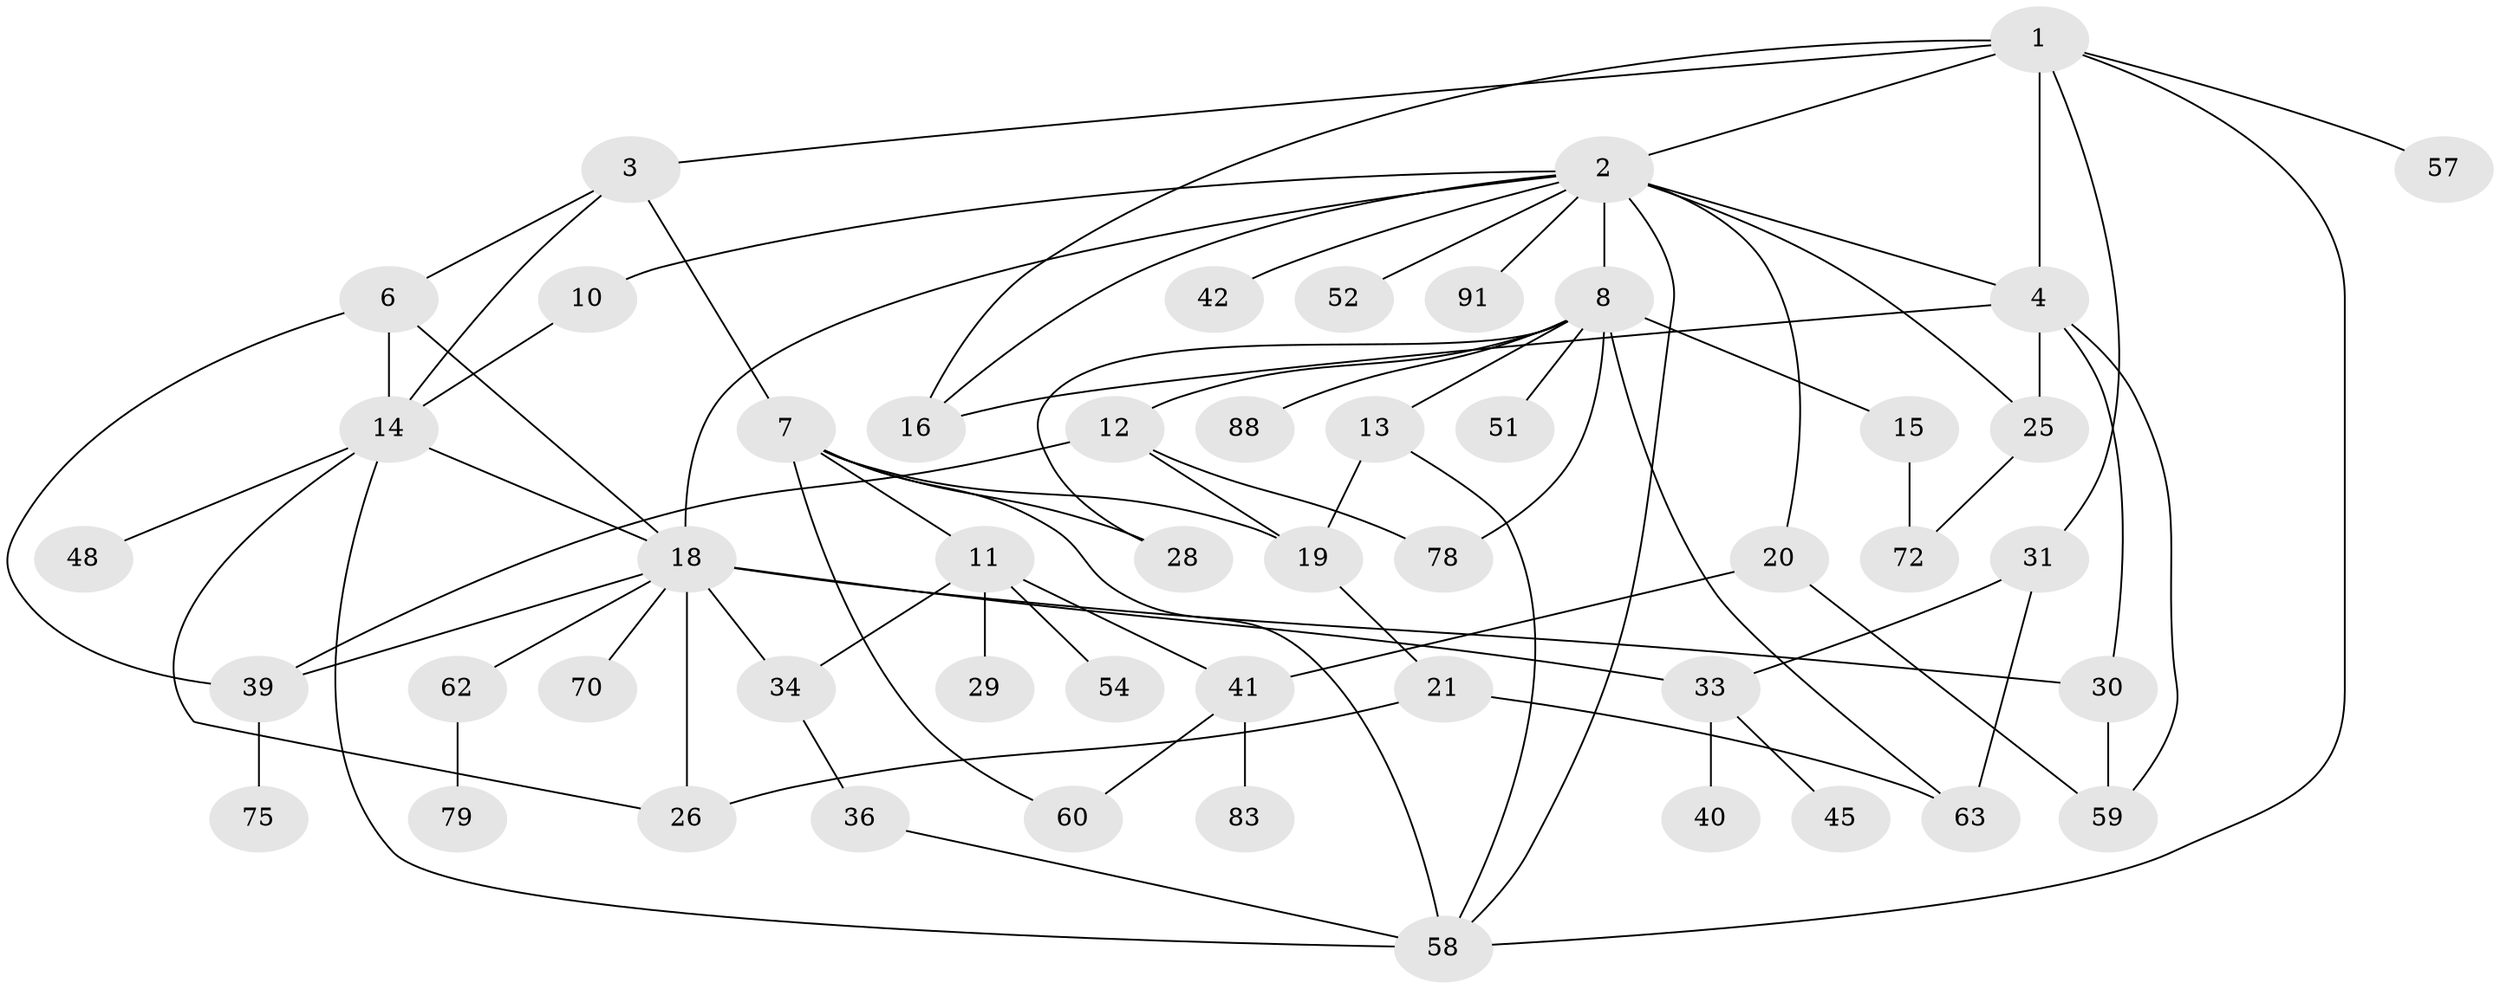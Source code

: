 // original degree distribution, {7: 0.01, 10: 0.01, 4: 0.17, 6: 0.04, 2: 0.27, 3: 0.23, 8: 0.01, 1: 0.25, 5: 0.01}
// Generated by graph-tools (version 1.1) at 2025/13/03/09/25 04:13:36]
// undirected, 50 vertices, 80 edges
graph export_dot {
graph [start="1"]
  node [color=gray90,style=filled];
  1;
  2 [super="+5+56"];
  3 [super="+37"];
  4;
  6;
  7 [super="+9"];
  8 [super="+50"];
  10;
  11 [super="+80+27"];
  12;
  13;
  14 [super="+22+64+17"];
  15;
  16 [super="+53+74+49"];
  18 [super="+73+23+24+32+76"];
  19 [super="+65"];
  20;
  21;
  25;
  26 [super="+84"];
  28 [super="+61"];
  29;
  30 [super="+38+47"];
  31 [super="+82"];
  33;
  34;
  36 [super="+92"];
  39 [super="+46"];
  40;
  41 [super="+71"];
  42;
  45;
  48;
  51;
  52;
  54 [super="+86"];
  57;
  58 [super="+89+97"];
  59 [super="+68"];
  60 [super="+77+96"];
  62;
  63 [super="+93+69"];
  70;
  72;
  75;
  78;
  79;
  83;
  88;
  91;
  1 -- 2;
  1 -- 3;
  1 -- 31;
  1 -- 57;
  1 -- 58;
  1 -- 4;
  1 -- 16;
  2 -- 4;
  2 -- 8;
  2 -- 18;
  2 -- 20;
  2 -- 52;
  2 -- 91;
  2 -- 25 [weight=2];
  2 -- 16;
  2 -- 42;
  2 -- 58;
  2 -- 10;
  3 -- 6;
  3 -- 7;
  3 -- 14;
  4 -- 25;
  4 -- 30;
  4 -- 59;
  4 -- 16;
  6 -- 14;
  6 -- 39;
  6 -- 18;
  7 -- 28;
  7 -- 19;
  7 -- 58;
  7 -- 11;
  7 -- 60;
  8 -- 12;
  8 -- 13;
  8 -- 15;
  8 -- 51;
  8 -- 88;
  8 -- 78;
  8 -- 63;
  8 -- 28;
  10 -- 14;
  11 -- 41;
  11 -- 34;
  11 -- 29;
  11 -- 54;
  12 -- 39;
  12 -- 78;
  12 -- 19;
  13 -- 19;
  13 -- 58;
  14 -- 58;
  14 -- 26;
  14 -- 48;
  14 -- 18;
  15 -- 72;
  18 -- 34 [weight=2];
  18 -- 70;
  18 -- 62;
  18 -- 30 [weight=2];
  18 -- 39;
  18 -- 33;
  18 -- 26;
  19 -- 21;
  20 -- 59;
  20 -- 41;
  21 -- 26;
  21 -- 63;
  25 -- 72;
  30 -- 59;
  31 -- 33;
  31 -- 63;
  33 -- 40;
  33 -- 45;
  34 -- 36;
  36 -- 58;
  39 -- 75;
  41 -- 83;
  41 -- 60;
  62 -- 79;
}

